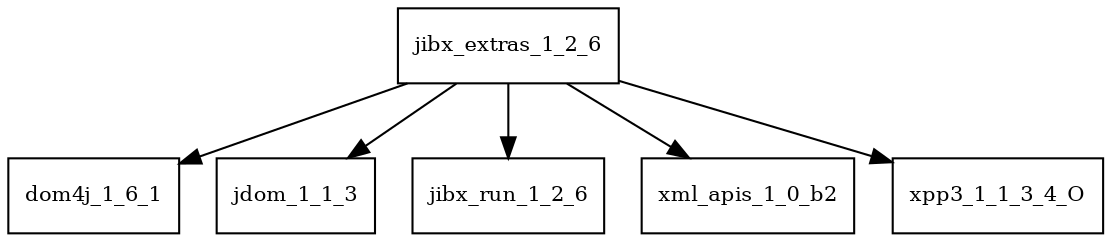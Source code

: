 digraph jibx_extras_1_2_6_dependencies {
  node [shape = box, fontsize=10.0];
  jibx_extras_1_2_6 -> dom4j_1_6_1;
  jibx_extras_1_2_6 -> jdom_1_1_3;
  jibx_extras_1_2_6 -> jibx_run_1_2_6;
  jibx_extras_1_2_6 -> xml_apis_1_0_b2;
  jibx_extras_1_2_6 -> xpp3_1_1_3_4_O;
}
